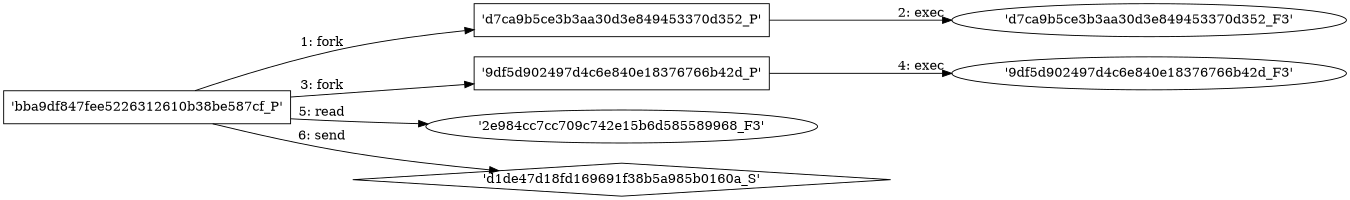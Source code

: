 digraph "D:\Learning\Paper\apt\基于CTI的攻击预警\Dataset\攻击图\ASGfromALLCTI\File2pcap - The Talos Swiss Army Knife of Snort Rule Creation.dot" {
rankdir="LR"
size="9"
fixedsize="false"
splines="true"
nodesep=0.3
ranksep=0
fontsize=10
overlap="scalexy"
engine= "neato"
	"'bba9df847fee5226312610b38be587cf_P'" [node_type=Process shape=box]
	"'d7ca9b5ce3b3aa30d3e849453370d352_P'" [node_type=Process shape=box]
	"'bba9df847fee5226312610b38be587cf_P'" -> "'d7ca9b5ce3b3aa30d3e849453370d352_P'" [label="1: fork"]
	"'d7ca9b5ce3b3aa30d3e849453370d352_P'" [node_type=Process shape=box]
	"'d7ca9b5ce3b3aa30d3e849453370d352_F3'" [node_type=File shape=ellipse]
	"'d7ca9b5ce3b3aa30d3e849453370d352_P'" -> "'d7ca9b5ce3b3aa30d3e849453370d352_F3'" [label="2: exec"]
	"'bba9df847fee5226312610b38be587cf_P'" [node_type=Process shape=box]
	"'9df5d902497d4c6e840e18376766b42d_P'" [node_type=Process shape=box]
	"'bba9df847fee5226312610b38be587cf_P'" -> "'9df5d902497d4c6e840e18376766b42d_P'" [label="3: fork"]
	"'9df5d902497d4c6e840e18376766b42d_P'" [node_type=Process shape=box]
	"'9df5d902497d4c6e840e18376766b42d_F3'" [node_type=File shape=ellipse]
	"'9df5d902497d4c6e840e18376766b42d_P'" -> "'9df5d902497d4c6e840e18376766b42d_F3'" [label="4: exec"]
	"'2e984cc7cc709c742e15b6d585589968_F3'" [node_type=file shape=ellipse]
	"'bba9df847fee5226312610b38be587cf_P'" [node_type=Process shape=box]
	"'bba9df847fee5226312610b38be587cf_P'" -> "'2e984cc7cc709c742e15b6d585589968_F3'" [label="5: read"]
	"'d1de47d18fd169691f38b5a985b0160a_S'" [node_type=Socket shape=diamond]
	"'bba9df847fee5226312610b38be587cf_P'" [node_type=Process shape=box]
	"'bba9df847fee5226312610b38be587cf_P'" -> "'d1de47d18fd169691f38b5a985b0160a_S'" [label="6: send"]
}
